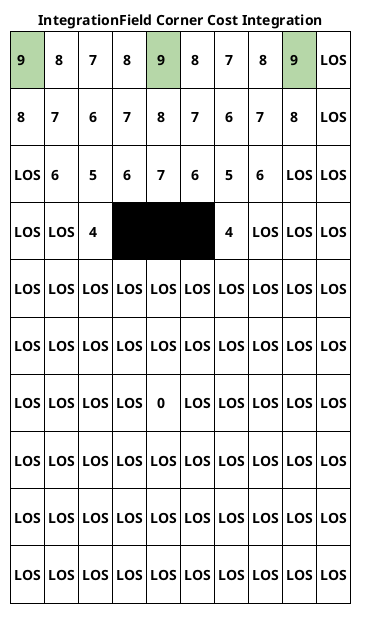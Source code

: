 @startuml int_field_cost_prop5

title
IntegrationField Corner Cost Integration
|<#b6d7a8>\n  9  \n|\n   8   \n|\n   7   \n|\n   8   \n|<#b6d7a8>\n   9   \n|\n   8   \n|\n   7   \n|\n   8   \n|<#b6d7a8>\n  9  \n|\n LOS \n|
|\n  8  \n|\n  7  \n|\n   6   \n|\n   7   \n|\n   8   \n|\n   7   \n|\n   6   \n|\n  7  \n|\n  8  \n|\n LOS \n|
|\n LOS \n|\n  6  \n|\n   5   \n|\n   6   \n|\n   7   \n|\n   6   \n|\n   5   \n|\n  6  \n|\n LOS \n|\n LOS \n|
|\n LOS \n|\n LOS \n|\n   4   \n|<#000000>\n   X   \n|<#000000>\n   X   \n|<#000000>\n   X   \n|\n   4   \n|\n LOS \n|\n LOS \n|\n LOS \n|
|\n LOS \n|\n LOS \n|\n LOS \n|\n LOS \n|\n LOS \n|\n LOS \n|\n LOS \n|\n LOS \n|\n LOS \n|\n LOS \n|
|\n LOS \n|\n LOS \n|\n LOS \n|\n LOS \n|\n LOS \n|\n LOS \n|\n LOS \n|\n LOS \n|\n LOS \n|\n LOS \n|
|\n LOS \n|\n LOS \n|\n LOS \n|\n LOS \n|\n   0   \n|\n LOS \n|\n LOS \n|\n LOS \n|\n LOS \n|\n LOS \n|
|\n LOS \n|\n LOS \n|\n LOS \n|\n LOS \n|\n LOS \n|\n LOS \n|\n LOS \n|\n LOS \n|\n LOS \n|\n LOS \n|
|\n LOS \n|\n LOS \n|\n LOS \n|\n LOS \n|\n LOS \n|\n LOS \n|\n LOS \n|\n LOS \n|\n LOS \n|\n LOS \n|
|\n LOS \n|\n LOS \n|\n LOS \n|\n LOS \n|\n LOS \n|\n LOS \n|\n LOS \n|\n LOS \n|\n LOS \n|\n LOS \n|
end title

@enduml
